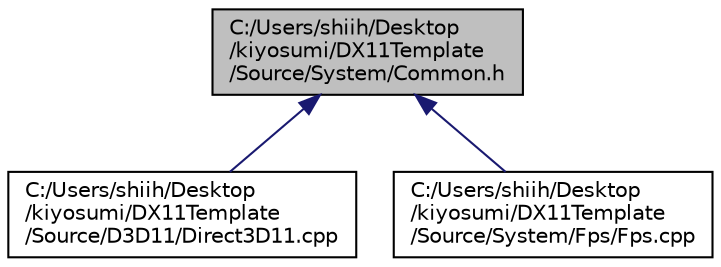 digraph "C:/Users/shiih/Desktop/kiyosumi/DX11Template/Source/System/Common.h"
{
 // LATEX_PDF_SIZE
  edge [fontname="Helvetica",fontsize="10",labelfontname="Helvetica",labelfontsize="10"];
  node [fontname="Helvetica",fontsize="10",shape=record];
  Node1 [label="C:/Users/shiih/Desktop\l/kiyosumi/DX11Template\l/Source/System/Common.h",height=0.2,width=0.4,color="black", fillcolor="grey75", style="filled", fontcolor="black",tooltip="マクロの定義などいろいろ"];
  Node1 -> Node2 [dir="back",color="midnightblue",fontsize="10",style="solid",fontname="Helvetica"];
  Node2 [label="C:/Users/shiih/Desktop\l/kiyosumi/DX11Template\l/Source/D3D11/Direct3D11.cpp",height=0.2,width=0.4,color="black", fillcolor="white", style="filled",URL="$_direct3_d11_8cpp.html",tooltip="Direct3D11周りを整理する"];
  Node1 -> Node3 [dir="back",color="midnightblue",fontsize="10",style="solid",fontname="Helvetica"];
  Node3 [label="C:/Users/shiih/Desktop\l/kiyosumi/DX11Template\l/Source/System/Fps/Fps.cpp",height=0.2,width=0.4,color="black", fillcolor="white", style="filled",URL="$_fps_8cpp.html",tooltip="Fpsの固定"];
}
